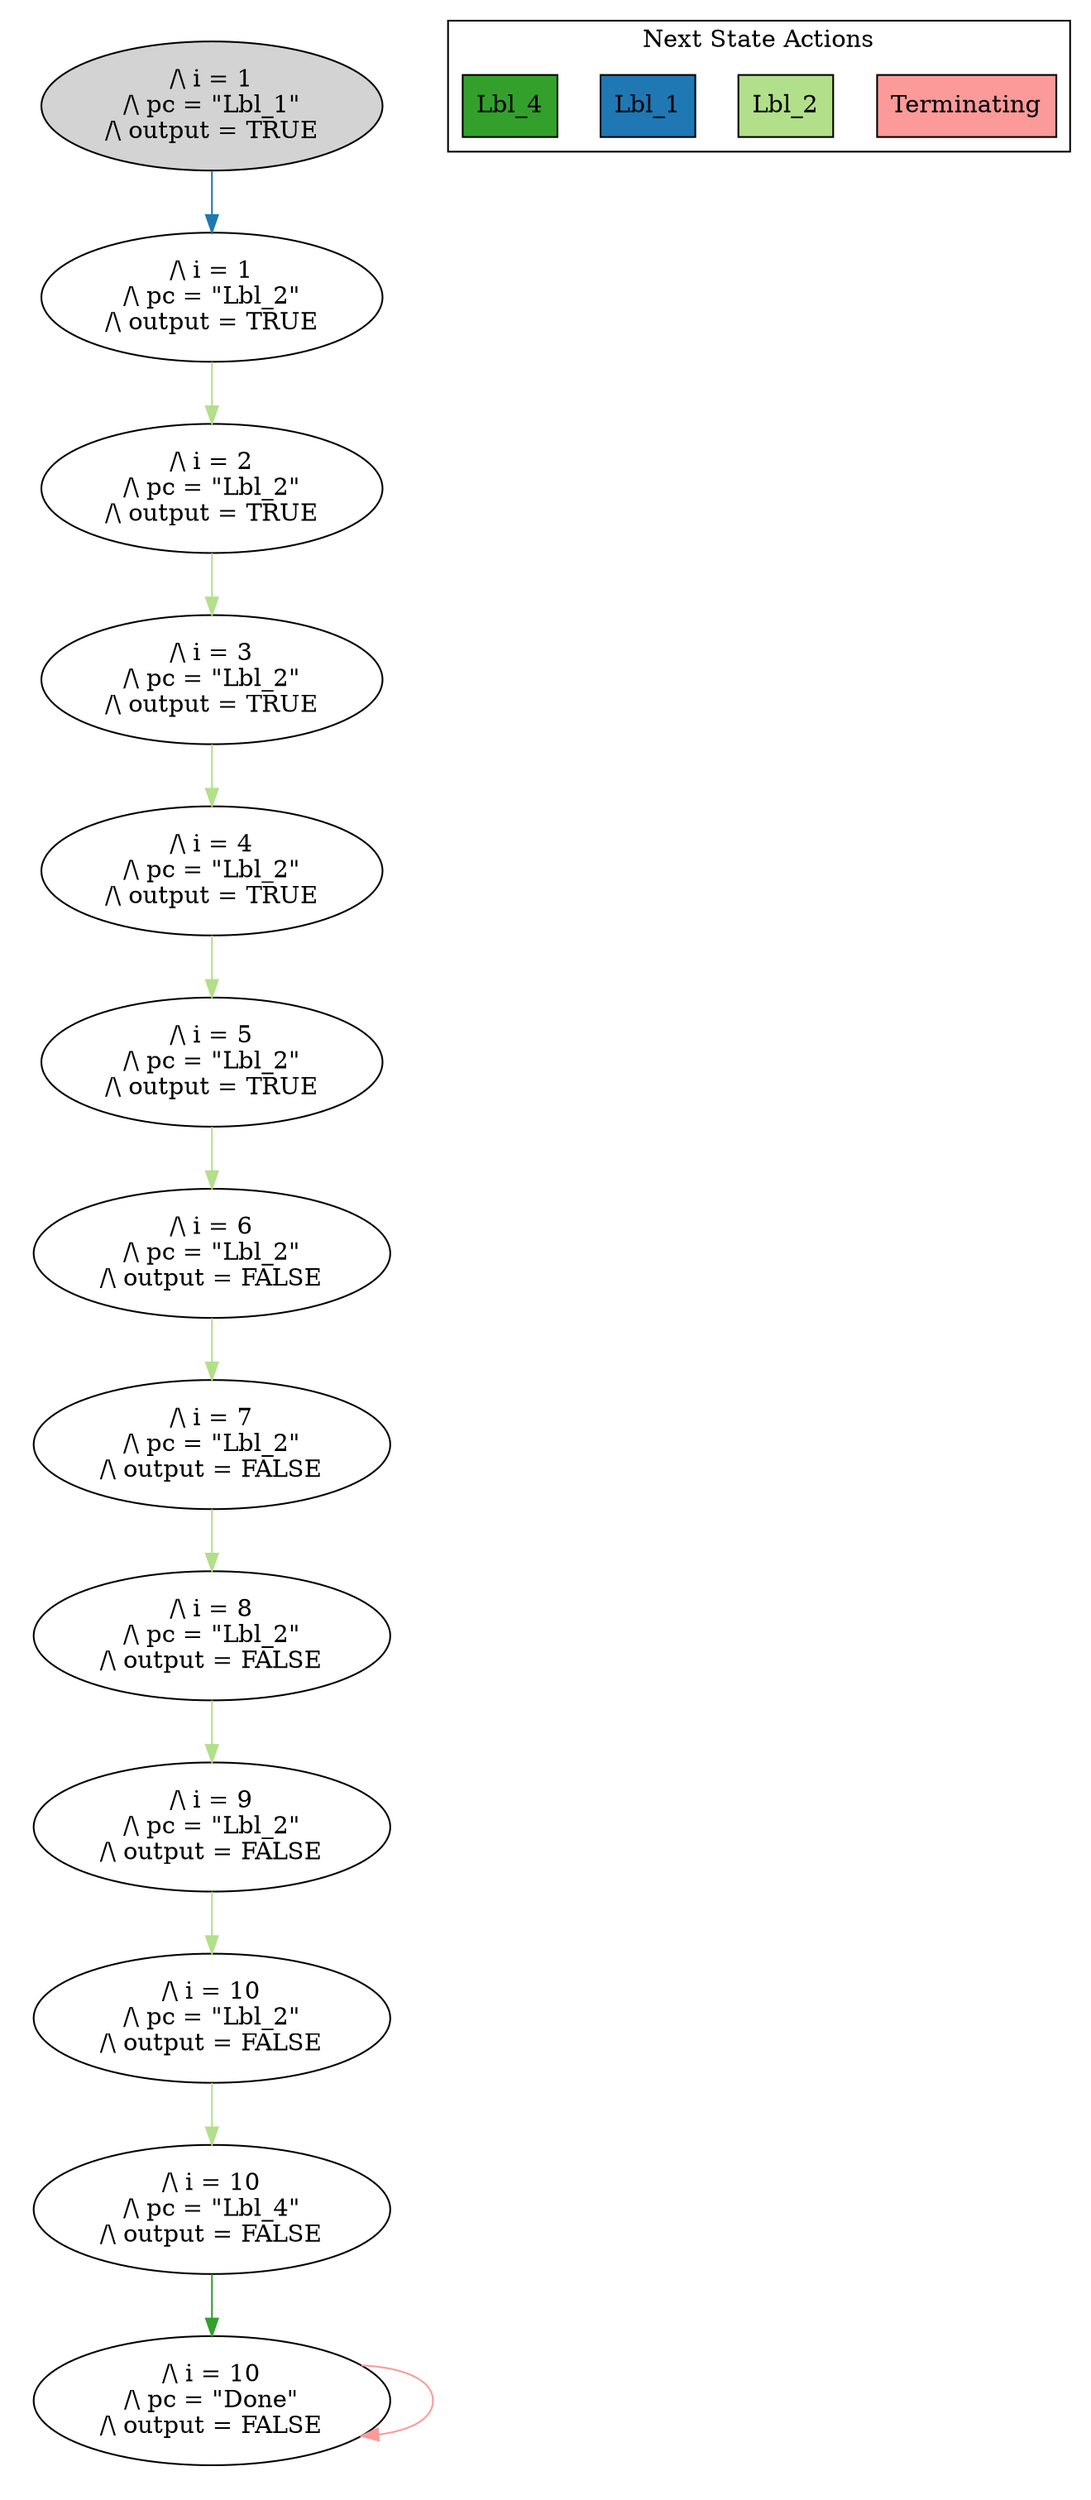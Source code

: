 strict digraph DiskGraph {
edge [colorscheme="paired12"]
nodesep=0.35;
subgraph cluster_graph {
color="white";
8323699264788248092 [label="/\\ i = 1\n/\\ pc = \"Lbl_1\"\n/\\ output = TRUE",style = filled]
8323699264788248092 -> 1027870032049533560 [label="",color="2",fontcolor="2"];
1027870032049533560 [label="/\\ i = 1\n/\\ pc = \"Lbl_2\"\n/\\ output = TRUE"];
1027870032049533560 -> -8768161469203839743 [label="",color="3",fontcolor="3"];
-8768161469203839743 [label="/\\ i = 2\n/\\ pc = \"Lbl_2\"\n/\\ output = TRUE"];
-8768161469203839743 -> -117299365313816618 [label="",color="3",fontcolor="3"];
-117299365313816618 [label="/\\ i = 3\n/\\ pc = \"Lbl_2\"\n/\\ output = TRUE"];
-117299365313816618 -> 8555976598781831826 [label="",color="3",fontcolor="3"];
8555976598781831826 [label="/\\ i = 4\n/\\ pc = \"Lbl_2\"\n/\\ output = TRUE"];
8555976598781831826 -> 1059067340843644997 [label="",color="3",fontcolor="3"];
1059067340843644997 [label="/\\ i = 5\n/\\ pc = \"Lbl_2\"\n/\\ output = TRUE"];
1059067340843644997 -> 1385792951116036928 [label="",color="3",fontcolor="3"];
1385792951116036928 [label="/\\ i = 6\n/\\ pc = \"Lbl_2\"\n/\\ output = FALSE"];
1385792951116036928 -> 7725129221563165079 [label="",color="3",fontcolor="3"];
7725129221563165079 [label="/\\ i = 7\n/\\ pc = \"Lbl_2\"\n/\\ output = FALSE"];
7725129221563165079 -> -2146858764032524119 [label="",color="3",fontcolor="3"];
-2146858764032524119 [label="/\\ i = 8\n/\\ pc = \"Lbl_2\"\n/\\ output = FALSE"];
-2146858764032524119 -> -7333359841015393666 [label="",color="3",fontcolor="3"];
-7333359841015393666 [label="/\\ i = 9\n/\\ pc = \"Lbl_2\"\n/\\ output = FALSE"];
-7333359841015393666 -> 1308346081438590215 [label="",color="3",fontcolor="3"];
1308346081438590215 [label="/\\ i = 10\n/\\ pc = \"Lbl_2\"\n/\\ output = FALSE"];
1308346081438590215 -> -1609991079186764337 [label="",color="3",fontcolor="3"];
-1609991079186764337 [label="/\\ i = 10\n/\\ pc = \"Lbl_4\"\n/\\ output = FALSE"];
-1609991079186764337 -> -6857168068036842697 [label="",color="4",fontcolor="4"];
-6857168068036842697 [label="/\\ i = 10\n/\\ pc = \"Done\"\n/\\ output = FALSE"];
-6857168068036842697 -> -6857168068036842697 [label="",color="5",fontcolor="5"];
{rank = same; 8323699264788248092;}
{rank = same; 1027870032049533560;}
{rank = same; -8768161469203839743;}
{rank = same; -117299365313816618;}
{rank = same; 8555976598781831826;}
{rank = same; 1059067340843644997;}
{rank = same; 1385792951116036928;}
{rank = same; 7725129221563165079;}
{rank = same; -2146858764032524119;}
{rank = same; -7333359841015393666;}
{rank = same; 1308346081438590215;}
{rank = same; -1609991079186764337;}
{rank = same; -6857168068036842697;}
}
subgraph cluster_legend {graph[style=bold];label = "Next State Actions" style="solid"
node [ labeljust="l",colorscheme="paired12",style=filled,shape=record ]
Terminating [label="Terminating",fillcolor=5]
Lbl_2 [label="Lbl_2",fillcolor=3]
Lbl_1 [label="Lbl_1",fillcolor=2]
Lbl_4 [label="Lbl_4",fillcolor=4]
}}